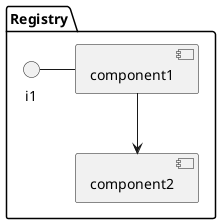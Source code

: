 @startuml

package Registry {
component component1
component component2
interface i1

}
i1 - component1
component1 --> component2
@enduml
